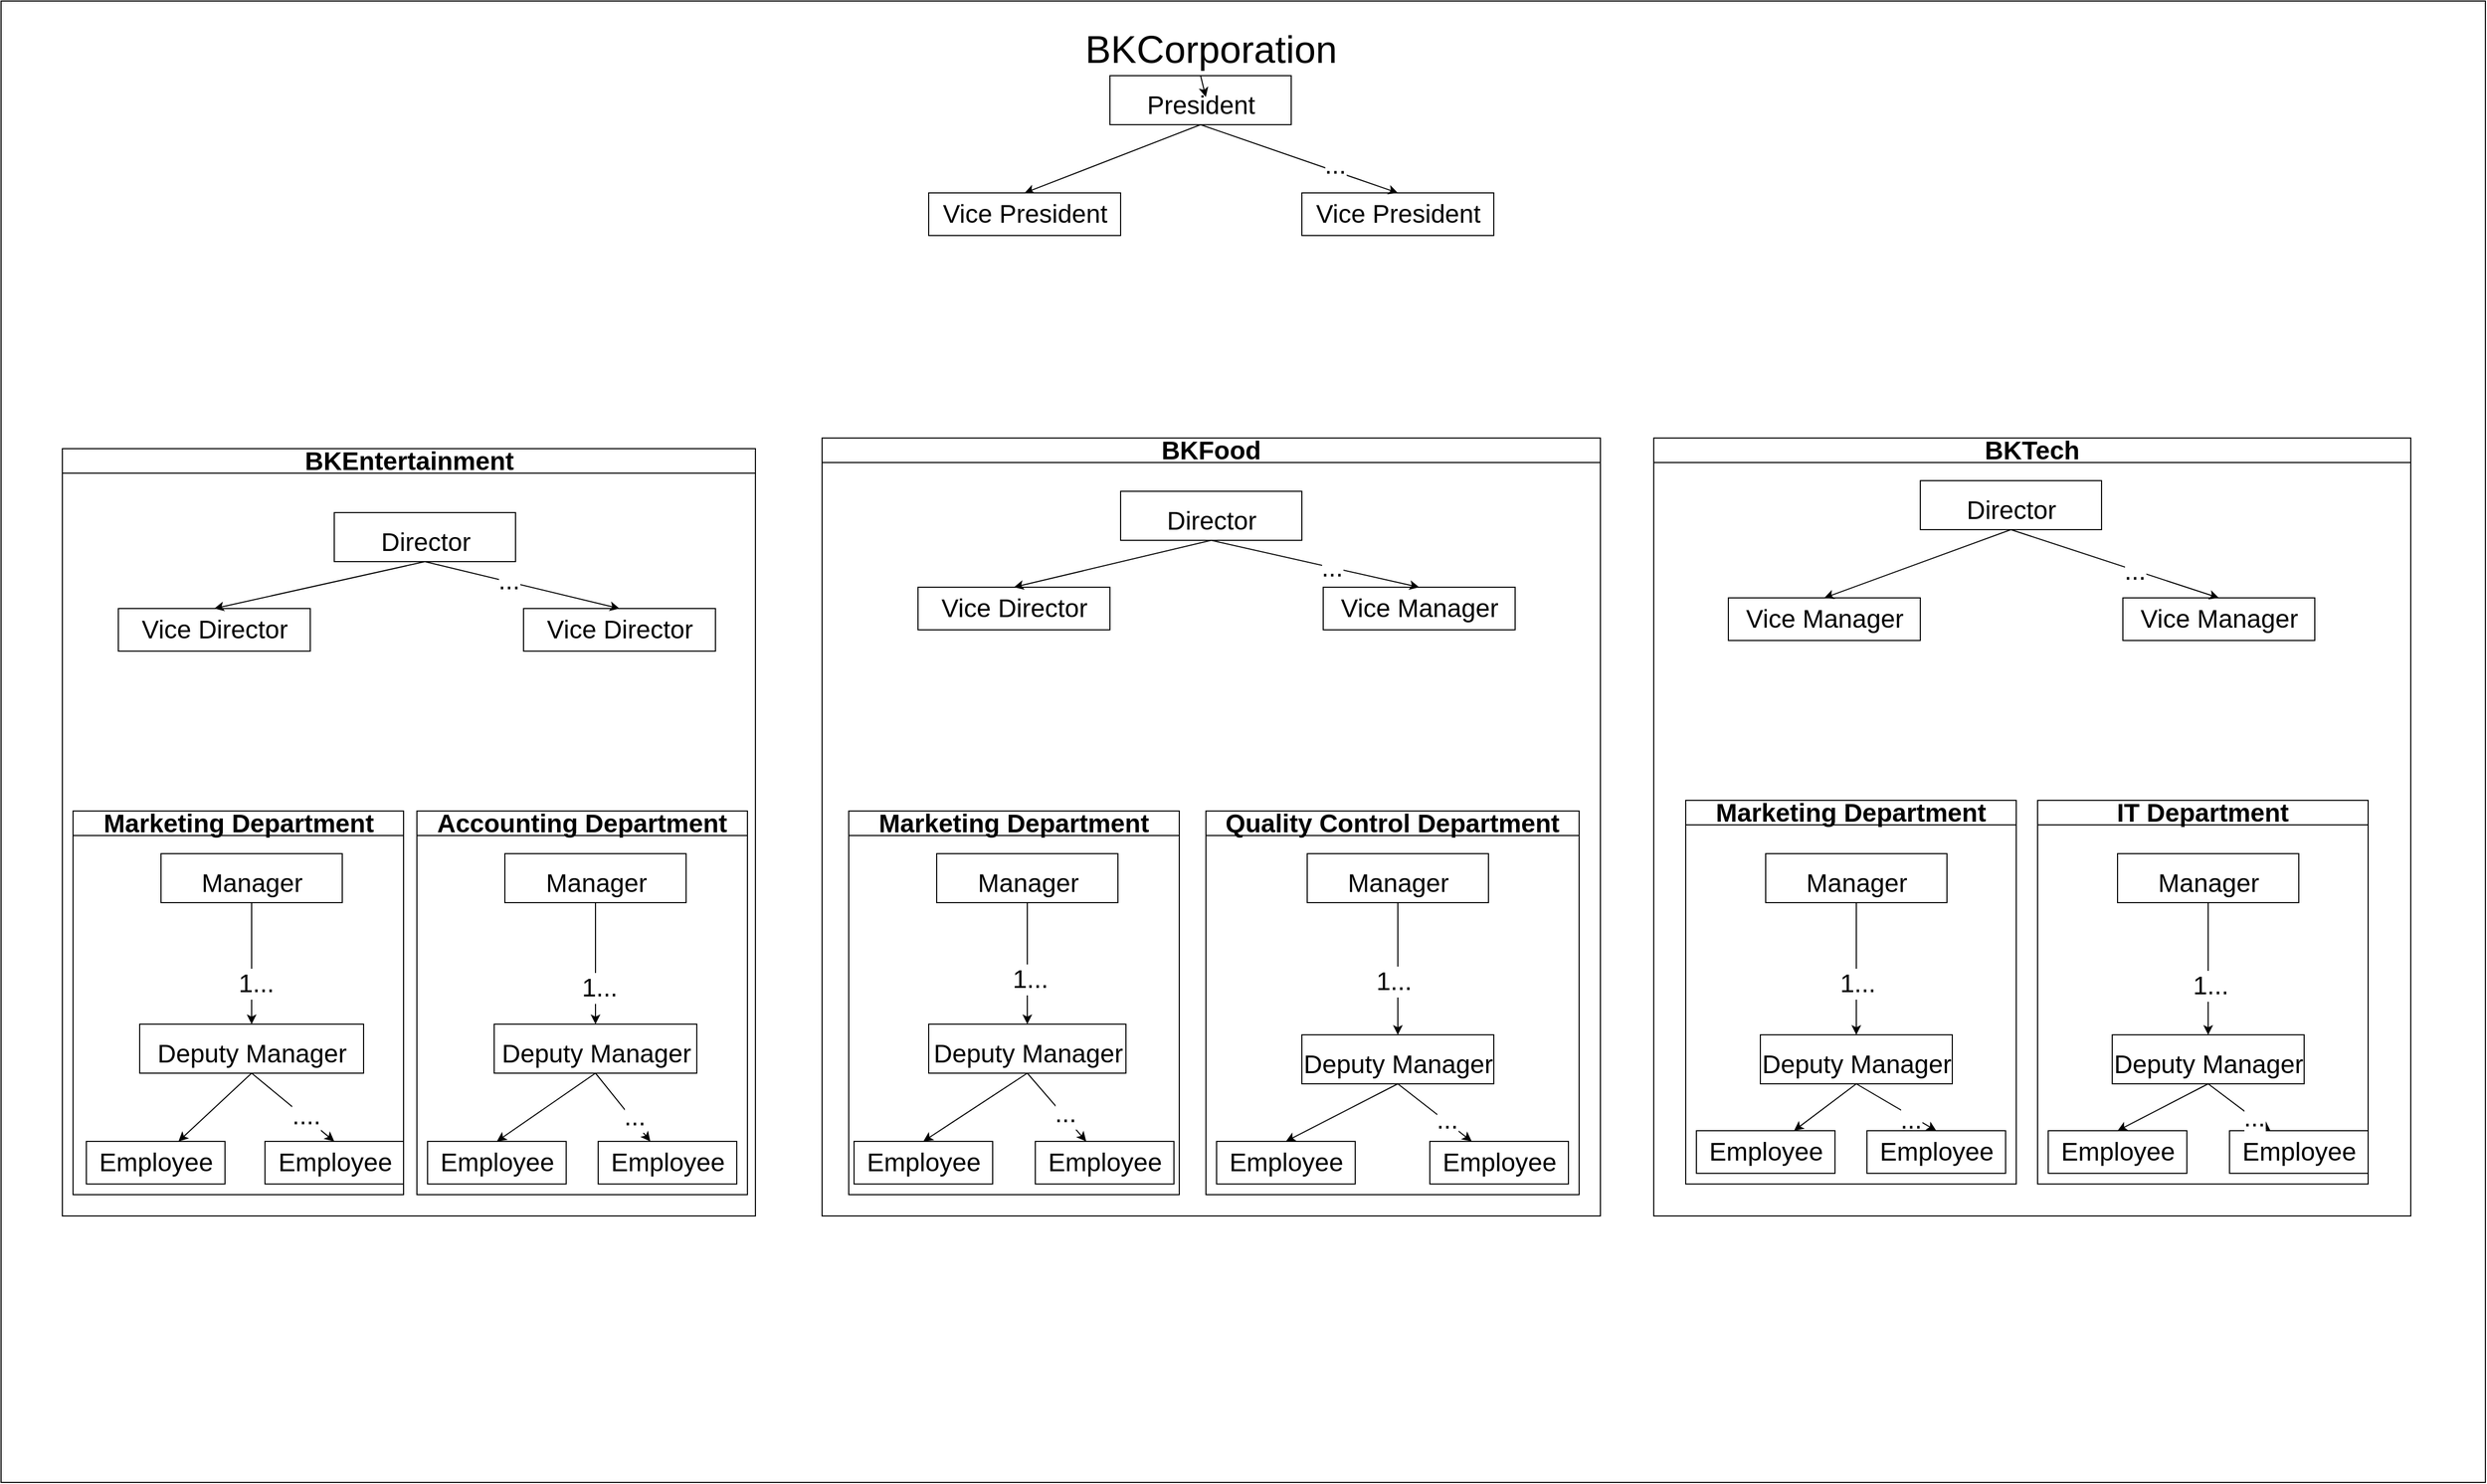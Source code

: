 <mxfile>
    <diagram id="1DMYICo8KGHOrADgSlbF" name="Page-1">
        <mxGraphModel dx="2811" dy="1609" grid="1" gridSize="10" guides="1" tooltips="1" connect="1" arrows="1" fold="1" page="1" pageScale="1" pageWidth="850" pageHeight="1100" math="0" shadow="0">
            <root>
                <mxCell id="0"/>
                <mxCell id="1" parent="0"/>
                <mxCell id="14" value="" style="text;strokeColor=none;fillColor=none;align=left;verticalAlign=middle;spacingTop=-1;spacingLeft=4;spacingRight=4;rotatable=0;labelPosition=right;points=[];portConstraint=eastwest;" parent="1" vertex="1">
                    <mxGeometry x="30" y="90" width="20" height="14" as="geometry"/>
                </mxCell>
                <mxCell id="24" value="" style="rounded=0;whiteSpace=wrap;html=1;movable=0;resizable=0;rotatable=0;deletable=0;editable=0;connectable=0;" parent="1" vertex="1">
                    <mxGeometry x="20" y="10" width="2330" height="1390" as="geometry"/>
                </mxCell>
                <mxCell id="28" value="&lt;font style=&quot;font-size: 36px;&quot;&gt;BKCorporation&lt;/font&gt;" style="text;html=1;strokeColor=none;fillColor=none;align=center;verticalAlign=middle;whiteSpace=wrap;rounded=0;movable=1;resizable=1;rotatable=1;deletable=1;editable=1;connectable=1;" parent="1" vertex="1">
                    <mxGeometry x="1025" y="30" width="260" height="50" as="geometry"/>
                </mxCell>
                <mxCell id="37" value="" style="edgeStyle=none;html=1;fontSize=24;entryX=0.5;entryY=0;entryDx=0;entryDy=0;exitX=0.5;exitY=1;exitDx=0;exitDy=0;" parent="1" source="29" target="30" edge="1">
                    <mxGeometry relative="1" as="geometry">
                        <mxPoint x="855" y="290" as="targetPoint"/>
                    </mxGeometry>
                </mxCell>
                <mxCell id="29" value="&lt;span style=&quot;font-size: 24px;&quot;&gt;President&lt;/span&gt;" style="html=1;fontSize=36;" parent="1" vertex="1">
                    <mxGeometry x="1060" y="80" width="170" height="46" as="geometry"/>
                </mxCell>
                <mxCell id="30" value="Vice President" style="html=1;fontSize=24;" parent="1" vertex="1">
                    <mxGeometry x="890" y="190" width="180" height="40" as="geometry"/>
                </mxCell>
                <mxCell id="31" value="Vice President" style="html=1;fontSize=24;" parent="1" vertex="1">
                    <mxGeometry x="1240" y="190" width="180" height="40" as="geometry"/>
                </mxCell>
                <mxCell id="38" value="" style="edgeStyle=none;html=1;fontSize=24;entryX=0.5;entryY=0;entryDx=0;entryDy=0;exitX=0.5;exitY=1;exitDx=0;exitDy=0;" parent="1" source="29" target="31" edge="1">
                    <mxGeometry relative="1" as="geometry">
                        <mxPoint x="816.164" y="160.0" as="sourcePoint"/>
                        <mxPoint x="710" y="210" as="targetPoint"/>
                    </mxGeometry>
                </mxCell>
                <mxCell id="150" value="..." style="edgeLabel;html=1;align=center;verticalAlign=middle;resizable=0;points=[];fontSize=24;" parent="38" vertex="1" connectable="0">
                    <mxGeometry x="0.339" y="5" relative="1" as="geometry">
                        <mxPoint as="offset"/>
                    </mxGeometry>
                </mxCell>
                <mxCell id="40" value="BKEntertainment" style="swimlane;whiteSpace=wrap;html=1;fontSize=24;" parent="1" vertex="1">
                    <mxGeometry x="77.5" y="430" width="650" height="720" as="geometry"/>
                </mxCell>
                <mxCell id="75" value="BKEntertainment" style="swimlane;whiteSpace=wrap;html=1;fontSize=24;movable=0;resizable=0;rotatable=0;deletable=0;editable=0;connectable=0;" parent="40" vertex="1">
                    <mxGeometry width="650" height="720" as="geometry"/>
                </mxCell>
                <mxCell id="76" value="Vice Director" style="html=1;fontSize=24;movable=1;resizable=1;rotatable=1;deletable=1;editable=1;connectable=1;" parent="75" vertex="1">
                    <mxGeometry x="432.5" y="150" width="180" height="40" as="geometry"/>
                </mxCell>
                <mxCell id="45" value="&lt;span style=&quot;font-size: 24px;&quot;&gt;Director&lt;/span&gt;" style="html=1;fontSize=36;movable=1;resizable=1;rotatable=1;deletable=1;editable=1;connectable=1;" parent="75" vertex="1">
                    <mxGeometry x="255" y="60" width="170" height="46" as="geometry"/>
                </mxCell>
                <mxCell id="49" value="" style="edgeStyle=none;html=1;fontSize=24;entryX=0.5;entryY=0;entryDx=0;entryDy=0;exitX=0.5;exitY=1;exitDx=0;exitDy=0;" parent="75" source="45" target="76" edge="1">
                    <mxGeometry relative="1" as="geometry">
                        <mxPoint x="282.5" y="120" as="sourcePoint"/>
                        <mxPoint x="340" y="140" as="targetPoint"/>
                    </mxGeometry>
                </mxCell>
                <mxCell id="149" value="..." style="edgeLabel;html=1;align=center;verticalAlign=middle;resizable=0;points=[];fontSize=24;" parent="49" vertex="1" connectable="0">
                    <mxGeometry x="-0.147" y="1" relative="1" as="geometry">
                        <mxPoint as="offset"/>
                    </mxGeometry>
                </mxCell>
                <mxCell id="46" value="Vice Director" style="html=1;fontSize=24;movable=1;resizable=1;rotatable=1;deletable=1;editable=1;connectable=1;" parent="75" vertex="1">
                    <mxGeometry x="52.5" y="150" width="180" height="40" as="geometry"/>
                </mxCell>
                <mxCell id="48" value="" style="edgeStyle=none;html=1;fontSize=24;entryX=0.5;entryY=0;entryDx=0;entryDy=0;exitX=0.5;exitY=1;exitDx=0;exitDy=0;" parent="75" source="45" target="46" edge="1">
                    <mxGeometry relative="1" as="geometry">
                        <mxPoint x="767.5" y="-270" as="sourcePoint"/>
                        <mxPoint x="632.5" y="-220" as="targetPoint"/>
                    </mxGeometry>
                </mxCell>
                <mxCell id="80" value="Marketing Department" style="swimlane;whiteSpace=wrap;html=1;fontSize=24;movable=0;resizable=0;rotatable=0;deletable=0;editable=0;connectable=0;" parent="75" vertex="1">
                    <mxGeometry x="10" y="340" width="310" height="360" as="geometry"/>
                </mxCell>
                <mxCell id="86" value="&lt;span style=&quot;font-size: 24px;&quot;&gt;Deputy Manager&lt;/span&gt;" style="html=1;fontSize=36;movable=1;resizable=1;rotatable=1;deletable=1;editable=1;connectable=1;" parent="80" vertex="1">
                    <mxGeometry x="62.5" y="200" width="210" height="46" as="geometry"/>
                </mxCell>
                <mxCell id="91" value="Employee" style="html=1;fontSize=24;movable=1;resizable=1;rotatable=1;deletable=1;editable=1;connectable=1;" parent="80" vertex="1">
                    <mxGeometry x="180" y="310" width="130" height="40" as="geometry"/>
                </mxCell>
                <mxCell id="92" value="" style="edgeStyle=none;html=1;fontSize=24;entryX=0.5;entryY=0;entryDx=0;entryDy=0;exitX=0.5;exitY=1;exitDx=0;exitDy=0;" parent="80" source="86" target="91" edge="1">
                    <mxGeometry relative="1" as="geometry">
                        <mxPoint x="167.5" y="100" as="sourcePoint"/>
                    </mxGeometry>
                </mxCell>
                <mxCell id="101" value="...." style="edgeLabel;html=1;align=center;verticalAlign=middle;resizable=0;points=[];fontSize=24;" parent="92" vertex="1" connectable="0">
                    <mxGeometry x="0.282" y="2" relative="1" as="geometry">
                        <mxPoint as="offset"/>
                    </mxGeometry>
                </mxCell>
                <mxCell id="124" value="&lt;span style=&quot;font-size: 24px;&quot;&gt;Manager&lt;/span&gt;" style="html=1;fontSize=36;movable=1;resizable=1;rotatable=1;deletable=1;editable=1;connectable=1;" parent="80" vertex="1">
                    <mxGeometry x="82.5" y="40" width="170" height="46" as="geometry"/>
                </mxCell>
                <mxCell id="130" value="" style="edgeStyle=none;html=1;fontSize=24;" parent="80" source="124" target="86" edge="1">
                    <mxGeometry relative="1" as="geometry"/>
                </mxCell>
                <mxCell id="137" value="1..." style="edgeLabel;html=1;align=center;verticalAlign=middle;resizable=0;points=[];fontSize=24;" parent="130" vertex="1" connectable="0">
                    <mxGeometry x="0.337" y="4" relative="1" as="geometry">
                        <mxPoint as="offset"/>
                    </mxGeometry>
                </mxCell>
                <mxCell id="81" value="Accounting Department" style="swimlane;whiteSpace=wrap;html=1;fontSize=24;movable=0;resizable=0;rotatable=0;deletable=0;editable=0;connectable=0;" parent="75" vertex="1">
                    <mxGeometry x="332.5" y="340" width="310" height="360" as="geometry"/>
                </mxCell>
                <mxCell id="94" value="Employee" style="html=1;fontSize=24;movable=1;resizable=1;rotatable=1;deletable=1;editable=1;connectable=1;" parent="81" vertex="1">
                    <mxGeometry x="10" y="310" width="130" height="40" as="geometry"/>
                </mxCell>
                <mxCell id="126" value="&lt;span style=&quot;font-size: 24px;&quot;&gt;Manager&lt;/span&gt;" style="html=1;fontSize=36;movable=1;resizable=1;rotatable=1;deletable=1;editable=1;connectable=1;" parent="81" vertex="1">
                    <mxGeometry x="82.5" y="40" width="170" height="46" as="geometry"/>
                </mxCell>
                <mxCell id="42" value="BKTech" style="swimlane;whiteSpace=wrap;html=1;fontSize=24;movable=1;resizable=1;rotatable=1;deletable=1;editable=1;connectable=1;" parent="1" vertex="1">
                    <mxGeometry x="1570" y="420" width="710" height="730" as="geometry"/>
                </mxCell>
                <mxCell id="52" value="&lt;span style=&quot;font-size: 24px;&quot;&gt;Director&lt;/span&gt;" style="html=1;fontSize=36;" parent="42" vertex="1">
                    <mxGeometry x="250" y="40" width="170" height="46" as="geometry"/>
                </mxCell>
                <mxCell id="56" value="Vice Manager" style="html=1;fontSize=24;movable=1;resizable=1;rotatable=1;deletable=1;editable=1;connectable=1;" parent="42" vertex="1">
                    <mxGeometry x="70" y="150" width="180" height="40" as="geometry"/>
                </mxCell>
                <mxCell id="62" value="" style="edgeStyle=none;html=1;fontSize=24;entryX=0.5;entryY=0;entryDx=0;entryDy=0;exitX=0.5;exitY=1;exitDx=0;exitDy=0;" parent="42" source="52" target="56" edge="1">
                    <mxGeometry relative="1" as="geometry">
                        <mxPoint x="-295" y="106" as="sourcePoint"/>
                        <mxPoint x="-430" y="160" as="targetPoint"/>
                    </mxGeometry>
                </mxCell>
                <mxCell id="57" value="Vice Manager" style="html=1;fontSize=24;movable=1;resizable=1;rotatable=1;deletable=1;editable=1;connectable=1;" parent="42" vertex="1">
                    <mxGeometry x="440" y="150" width="180" height="40" as="geometry"/>
                </mxCell>
                <mxCell id="61" value="" style="edgeStyle=none;html=1;fontSize=24;entryX=0.5;entryY=0;entryDx=0;entryDy=0;exitX=0.5;exitY=1;exitDx=0;exitDy=0;" parent="42" source="52" target="57" edge="1">
                    <mxGeometry relative="1" as="geometry">
                        <mxPoint x="-795" y="86" as="sourcePoint"/>
                        <mxPoint x="-930" y="140" as="targetPoint"/>
                    </mxGeometry>
                </mxCell>
                <mxCell id="147" value="..." style="edgeLabel;html=1;align=center;verticalAlign=middle;resizable=0;points=[];fontSize=24;" parent="61" vertex="1" connectable="0">
                    <mxGeometry x="0.188" y="-1" relative="1" as="geometry">
                        <mxPoint as="offset"/>
                    </mxGeometry>
                </mxCell>
                <mxCell id="85" value="Marketing Department" style="swimlane;whiteSpace=wrap;html=1;fontSize=24;movable=0;resizable=0;rotatable=0;deletable=0;editable=0;connectable=0;" parent="42" vertex="1">
                    <mxGeometry x="30" y="340" width="310" height="360" as="geometry"/>
                </mxCell>
                <mxCell id="112" value="&lt;span style=&quot;font-size: 24px;&quot;&gt;Deputy Manager&lt;/span&gt;" style="html=1;fontSize=36;movable=1;resizable=1;rotatable=1;deletable=1;editable=1;connectable=1;" parent="85" vertex="1">
                    <mxGeometry x="70" y="220" width="180" height="46" as="geometry"/>
                </mxCell>
                <mxCell id="135" value="" style="edgeStyle=none;html=1;fontSize=24;" parent="85" source="128" target="112" edge="1">
                    <mxGeometry relative="1" as="geometry"/>
                </mxCell>
                <mxCell id="141" value="1..." style="edgeLabel;html=1;align=center;verticalAlign=middle;resizable=0;points=[];fontSize=24;" parent="135" vertex="1" connectable="0">
                    <mxGeometry x="0.223" y="1" relative="1" as="geometry">
                        <mxPoint as="offset"/>
                    </mxGeometry>
                </mxCell>
                <mxCell id="128" value="&lt;span style=&quot;font-size: 24px;&quot;&gt;Manager&lt;/span&gt;" style="html=1;fontSize=36;movable=1;resizable=1;rotatable=1;deletable=1;editable=1;connectable=1;" parent="85" vertex="1">
                    <mxGeometry x="75" y="50" width="170" height="46" as="geometry"/>
                </mxCell>
                <mxCell id="84" value="IT Department" style="swimlane;whiteSpace=wrap;html=1;fontSize=24;movable=0;resizable=0;rotatable=0;deletable=0;editable=0;connectable=0;" parent="42" vertex="1">
                    <mxGeometry x="360" y="340" width="310" height="360" as="geometry"/>
                </mxCell>
                <mxCell id="117" value="&lt;span style=&quot;font-size: 24px;&quot;&gt;Deputy Manager&lt;/span&gt;" style="html=1;fontSize=36;movable=1;resizable=1;rotatable=1;deletable=1;editable=1;connectable=1;" parent="84" vertex="1">
                    <mxGeometry x="70" y="220" width="180" height="46" as="geometry"/>
                </mxCell>
                <mxCell id="43" value="BKFood" style="swimlane;whiteSpace=wrap;html=1;fontSize=24;movable=0;resizable=0;rotatable=0;deletable=0;editable=0;connectable=0;" parent="1" vertex="1">
                    <mxGeometry x="790" y="420" width="730" height="730" as="geometry"/>
                </mxCell>
                <mxCell id="51" value="&lt;span style=&quot;font-size: 24px;&quot;&gt;Director&lt;/span&gt;" style="html=1;fontSize=36;movable=1;resizable=1;rotatable=1;deletable=1;editable=1;connectable=1;" parent="43" vertex="1">
                    <mxGeometry x="280" y="50" width="170" height="46" as="geometry"/>
                </mxCell>
                <mxCell id="53" value="Vice Director" style="html=1;fontSize=24;movable=1;resizable=1;rotatable=1;deletable=1;editable=1;connectable=1;" parent="43" vertex="1">
                    <mxGeometry x="90" y="140" width="180" height="40" as="geometry"/>
                </mxCell>
                <mxCell id="54" value="Vice Manager" style="html=1;fontSize=24;movable=1;resizable=1;rotatable=1;deletable=1;editable=1;connectable=1;" parent="43" vertex="1">
                    <mxGeometry x="470" y="140" width="180" height="40" as="geometry"/>
                </mxCell>
                <mxCell id="59" value="" style="edgeStyle=none;html=1;fontSize=24;entryX=0.5;entryY=0;entryDx=0;entryDy=0;exitX=0.5;exitY=1;exitDx=0;exitDy=0;" parent="43" source="51" target="53" edge="1">
                    <mxGeometry relative="1" as="geometry">
                        <mxPoint x="-267.5" y="96" as="sourcePoint"/>
                        <mxPoint x="-370" y="140" as="targetPoint"/>
                    </mxGeometry>
                </mxCell>
                <mxCell id="60" value="" style="edgeStyle=none;html=1;fontSize=24;entryX=0.5;entryY=0;entryDx=0;entryDy=0;exitX=0.5;exitY=1;exitDx=0;exitDy=0;" parent="43" source="51" target="54" edge="1">
                    <mxGeometry relative="1" as="geometry">
                        <mxPoint x="270" y="120" as="sourcePoint"/>
                        <mxPoint x="120" y="150" as="targetPoint"/>
                    </mxGeometry>
                </mxCell>
                <mxCell id="148" value="..." style="edgeLabel;html=1;align=center;verticalAlign=middle;resizable=0;points=[];fontSize=24;" parent="60" vertex="1" connectable="0">
                    <mxGeometry x="0.163" relative="1" as="geometry">
                        <mxPoint as="offset"/>
                    </mxGeometry>
                </mxCell>
                <mxCell id="83" value="Marketing Department" style="swimlane;whiteSpace=wrap;html=1;fontSize=24;movable=0;resizable=0;rotatable=0;deletable=0;editable=0;connectable=0;" parent="43" vertex="1">
                    <mxGeometry x="25" y="350" width="310" height="360" as="geometry"/>
                </mxCell>
                <mxCell id="102" value="Employee" style="html=1;fontSize=24;movable=1;resizable=1;rotatable=1;deletable=1;editable=1;connectable=1;" parent="83" vertex="1">
                    <mxGeometry x="5" y="310" width="130" height="40" as="geometry"/>
                </mxCell>
                <mxCell id="104" value="Employee" style="html=1;fontSize=24;movable=1;resizable=1;rotatable=1;deletable=1;editable=1;connectable=1;" parent="83" vertex="1">
                    <mxGeometry x="175" y="310" width="130" height="40" as="geometry"/>
                </mxCell>
                <mxCell id="99" value="&lt;span style=&quot;font-size: 24px;&quot;&gt;Deputy Manager&lt;/span&gt;" style="html=1;fontSize=36;movable=1;resizable=1;rotatable=1;deletable=1;editable=1;connectable=1;" parent="83" vertex="1">
                    <mxGeometry x="75" y="200" width="185" height="46" as="geometry"/>
                </mxCell>
                <mxCell id="105" value="" style="edgeStyle=none;html=1;fontSize=24;exitX=0.5;exitY=1;exitDx=0;exitDy=0;" parent="83" source="99" target="104" edge="1">
                    <mxGeometry relative="1" as="geometry"/>
                </mxCell>
                <mxCell id="143" value="..." style="edgeLabel;html=1;align=center;verticalAlign=middle;resizable=0;points=[];fontSize=24;" parent="105" vertex="1" connectable="0">
                    <mxGeometry x="0.245" y="3" relative="1" as="geometry">
                        <mxPoint x="-1" as="offset"/>
                    </mxGeometry>
                </mxCell>
                <mxCell id="106" value="" style="edgeStyle=none;html=1;fontSize=24;entryX=0.5;entryY=0;entryDx=0;entryDy=0;exitX=0.5;exitY=1;exitDx=0;exitDy=0;" parent="83" source="99" target="102" edge="1">
                    <mxGeometry relative="1" as="geometry"/>
                </mxCell>
                <mxCell id="132" value="" style="edgeStyle=none;html=1;fontSize=24;" parent="83" source="125" target="99" edge="1">
                    <mxGeometry relative="1" as="geometry"/>
                </mxCell>
                <mxCell id="139" value="1..." style="edgeLabel;html=1;align=center;verticalAlign=middle;resizable=0;points=[];fontSize=24;" parent="132" vertex="1" connectable="0">
                    <mxGeometry x="0.263" y="2" relative="1" as="geometry">
                        <mxPoint as="offset"/>
                    </mxGeometry>
                </mxCell>
                <mxCell id="125" value="&lt;span style=&quot;font-size: 24px;&quot;&gt;Manager&lt;/span&gt;" style="html=1;fontSize=36;movable=1;resizable=1;rotatable=1;deletable=1;editable=1;connectable=1;" parent="83" vertex="1">
                    <mxGeometry x="82.5" y="40" width="170" height="46" as="geometry"/>
                </mxCell>
                <mxCell id="82" value="Quality Control Department" style="swimlane;whiteSpace=wrap;html=1;fontSize=24;movable=0;resizable=0;rotatable=0;deletable=0;editable=0;connectable=0;" parent="43" vertex="1">
                    <mxGeometry x="360" y="350" width="350" height="360" as="geometry"/>
                </mxCell>
                <mxCell id="107" value="&lt;span style=&quot;font-size: 24px;&quot;&gt;Deputy Manager&lt;/span&gt;" style="html=1;fontSize=36;movable=1;resizable=1;rotatable=1;deletable=1;editable=1;connectable=1;" parent="82" vertex="1">
                    <mxGeometry x="90" y="210" width="180" height="46" as="geometry"/>
                </mxCell>
                <mxCell id="134" value="" style="edgeStyle=none;html=1;fontSize=24;" parent="82" source="127" target="107" edge="1">
                    <mxGeometry relative="1" as="geometry"/>
                </mxCell>
                <mxCell id="140" value="1..." style="edgeLabel;html=1;align=center;verticalAlign=middle;resizable=0;points=[];fontSize=24;" parent="134" vertex="1" connectable="0">
                    <mxGeometry x="0.194" y="-4" relative="1" as="geometry">
                        <mxPoint as="offset"/>
                    </mxGeometry>
                </mxCell>
                <mxCell id="127" value="&lt;span style=&quot;font-size: 24px;&quot;&gt;Manager&lt;/span&gt;" style="html=1;fontSize=36;movable=1;resizable=1;rotatable=1;deletable=1;editable=1;connectable=1;" parent="82" vertex="1">
                    <mxGeometry x="95" y="40" width="170" height="46" as="geometry"/>
                </mxCell>
                <mxCell id="87" value="Employee" style="html=1;fontSize=24;movable=1;resizable=1;rotatable=1;deletable=1;editable=1;connectable=1;" parent="1" vertex="1">
                    <mxGeometry x="100" y="1080" width="130" height="40" as="geometry"/>
                </mxCell>
                <mxCell id="89" value="" style="edgeStyle=none;html=1;fontSize=24;exitX=0.5;exitY=1;exitDx=0;exitDy=0;" parent="1" source="86" target="87" edge="1">
                    <mxGeometry relative="1" as="geometry">
                        <mxPoint x="230" y="900" as="sourcePoint"/>
                    </mxGeometry>
                </mxCell>
                <mxCell id="97" value="" style="edgeStyle=none;html=1;fontSize=24;exitX=0.5;exitY=1;exitDx=0;exitDy=0;" parent="1" source="93" target="95" edge="1">
                    <mxGeometry relative="1" as="geometry"/>
                </mxCell>
                <mxCell id="100" value="..." style="edgeLabel;html=1;align=center;verticalAlign=middle;resizable=0;points=[];fontSize=24;" parent="97" vertex="1" connectable="0">
                    <mxGeometry x="0.31" y="2" relative="1" as="geometry">
                        <mxPoint x="1" as="offset"/>
                    </mxGeometry>
                </mxCell>
                <mxCell id="98" value="" style="edgeStyle=none;html=1;fontSize=24;entryX=0.5;entryY=0;entryDx=0;entryDy=0;exitX=0.5;exitY=1;exitDx=0;exitDy=0;" parent="1" source="93" target="94" edge="1">
                    <mxGeometry relative="1" as="geometry"/>
                </mxCell>
                <mxCell id="93" value="&lt;span style=&quot;font-size: 24px;&quot;&gt;Deputy Manager&lt;/span&gt;" style="html=1;fontSize=36;movable=1;resizable=1;rotatable=1;deletable=1;editable=1;connectable=1;" parent="1" vertex="1">
                    <mxGeometry x="482.5" y="970" width="190" height="46" as="geometry"/>
                </mxCell>
                <mxCell id="95" value="Employee" style="html=1;fontSize=24;movable=1;resizable=1;rotatable=1;deletable=1;editable=1;connectable=1;" parent="1" vertex="1">
                    <mxGeometry x="580" y="1080" width="130" height="40" as="geometry"/>
                </mxCell>
                <mxCell id="110" value="" style="edgeStyle=none;html=1;fontSize=24;exitX=0.5;exitY=1;exitDx=0;exitDy=0;" parent="1" source="107" target="109" edge="1">
                    <mxGeometry relative="1" as="geometry"/>
                </mxCell>
                <mxCell id="144" value="..." style="edgeLabel;html=1;align=center;verticalAlign=middle;resizable=0;points=[];fontSize=24;" parent="110" vertex="1" connectable="0">
                    <mxGeometry x="0.294" y="1" relative="1" as="geometry">
                        <mxPoint as="offset"/>
                    </mxGeometry>
                </mxCell>
                <mxCell id="111" value="" style="edgeStyle=none;html=1;fontSize=24;entryX=0.5;entryY=0;entryDx=0;entryDy=0;exitX=0.5;exitY=1;exitDx=0;exitDy=0;" parent="1" source="107" target="108" edge="1">
                    <mxGeometry relative="1" as="geometry"/>
                </mxCell>
                <mxCell id="108" value="Employee" style="html=1;fontSize=24;movable=1;resizable=1;rotatable=1;deletable=1;editable=1;connectable=1;" parent="1" vertex="1">
                    <mxGeometry x="1160" y="1080" width="130" height="40" as="geometry"/>
                </mxCell>
                <mxCell id="109" value="Employee" style="html=1;fontSize=24;movable=1;resizable=1;rotatable=1;deletable=1;editable=1;connectable=1;" parent="1" vertex="1">
                    <mxGeometry x="1360" y="1080" width="130" height="40" as="geometry"/>
                </mxCell>
                <mxCell id="115" value="" style="edgeStyle=none;html=1;fontSize=24;exitX=0.5;exitY=1;exitDx=0;exitDy=0;" parent="1" source="112" target="114" edge="1">
                    <mxGeometry relative="1" as="geometry"/>
                </mxCell>
                <mxCell id="116" value="" style="edgeStyle=none;html=1;fontSize=24;entryX=0.5;entryY=0;entryDx=0;entryDy=0;exitX=0.5;exitY=1;exitDx=0;exitDy=0;" parent="1" source="112" target="113" edge="1">
                    <mxGeometry relative="1" as="geometry"/>
                </mxCell>
                <mxCell id="145" value="..." style="edgeLabel;html=1;align=center;verticalAlign=middle;resizable=0;points=[];fontSize=24;" parent="116" vertex="1" connectable="0">
                    <mxGeometry x="0.406" y="-3" relative="1" as="geometry">
                        <mxPoint as="offset"/>
                    </mxGeometry>
                </mxCell>
                <mxCell id="113" value="Employee" style="html=1;fontSize=24;movable=1;resizable=1;rotatable=1;deletable=1;editable=1;connectable=1;" parent="1" vertex="1">
                    <mxGeometry x="1770" y="1070" width="130" height="40" as="geometry"/>
                </mxCell>
                <mxCell id="114" value="Employee" style="html=1;fontSize=24;movable=1;resizable=1;rotatable=1;deletable=1;editable=1;connectable=1;" parent="1" vertex="1">
                    <mxGeometry x="1610" y="1070" width="130" height="40" as="geometry"/>
                </mxCell>
                <mxCell id="118" value="Employee" style="html=1;fontSize=24;movable=1;resizable=1;rotatable=1;deletable=1;editable=1;connectable=1;" parent="1" vertex="1">
                    <mxGeometry x="1940" y="1070" width="130" height="40" as="geometry"/>
                </mxCell>
                <mxCell id="120" value="Employee" style="html=1;fontSize=24;movable=1;resizable=1;rotatable=1;deletable=1;editable=1;connectable=1;" parent="1" vertex="1">
                    <mxGeometry x="2110" y="1070" width="130" height="40" as="geometry"/>
                </mxCell>
                <mxCell id="121" value="" style="edgeStyle=none;html=1;fontSize=24;exitX=0.5;exitY=1;exitDx=0;exitDy=0;" parent="1" source="117" target="120" edge="1">
                    <mxGeometry relative="1" as="geometry"/>
                </mxCell>
                <mxCell id="146" value="..." style="edgeLabel;html=1;align=center;verticalAlign=middle;resizable=0;points=[];fontSize=24;" parent="121" vertex="1" connectable="0">
                    <mxGeometry x="0.446" relative="1" as="geometry">
                        <mxPoint as="offset"/>
                    </mxGeometry>
                </mxCell>
                <mxCell id="122" value="" style="edgeStyle=none;html=1;fontSize=24;entryX=0.5;entryY=0;entryDx=0;entryDy=0;exitX=0.5;exitY=1;exitDx=0;exitDy=0;" parent="1" source="117" target="118" edge="1">
                    <mxGeometry relative="1" as="geometry"/>
                </mxCell>
                <mxCell id="131" value="" style="edgeStyle=none;html=1;fontSize=24;" parent="1" source="126" target="93" edge="1">
                    <mxGeometry relative="1" as="geometry"/>
                </mxCell>
                <mxCell id="138" value="1..." style="edgeLabel;html=1;align=center;verticalAlign=middle;resizable=0;points=[];fontSize=24;" parent="131" vertex="1" connectable="0">
                    <mxGeometry x="0.406" y="3" relative="1" as="geometry">
                        <mxPoint as="offset"/>
                    </mxGeometry>
                </mxCell>
                <mxCell id="136" value="" style="edgeStyle=none;html=1;fontSize=24;" parent="1" source="129" target="117" edge="1">
                    <mxGeometry relative="1" as="geometry"/>
                </mxCell>
                <mxCell id="142" value="1..." style="edgeLabel;html=1;align=center;verticalAlign=middle;resizable=0;points=[];fontSize=24;" parent="136" vertex="1" connectable="0">
                    <mxGeometry x="0.252" y="2" relative="1" as="geometry">
                        <mxPoint as="offset"/>
                    </mxGeometry>
                </mxCell>
                <mxCell id="129" value="&lt;span style=&quot;font-size: 24px;&quot;&gt;Manager&lt;/span&gt;" style="html=1;fontSize=36;movable=1;resizable=1;rotatable=1;deletable=1;editable=1;connectable=1;" parent="1" vertex="1">
                    <mxGeometry x="2005" y="810" width="170" height="46" as="geometry"/>
                </mxCell>
                <mxCell id="151" style="edgeStyle=none;html=1;exitX=0.5;exitY=0;exitDx=0;exitDy=0;entryX=0.529;entryY=0.435;entryDx=0;entryDy=0;entryPerimeter=0;" parent="1" source="29" target="29" edge="1">
                    <mxGeometry relative="1" as="geometry"/>
                </mxCell>
            </root>
        </mxGraphModel>
    </diagram>
</mxfile>